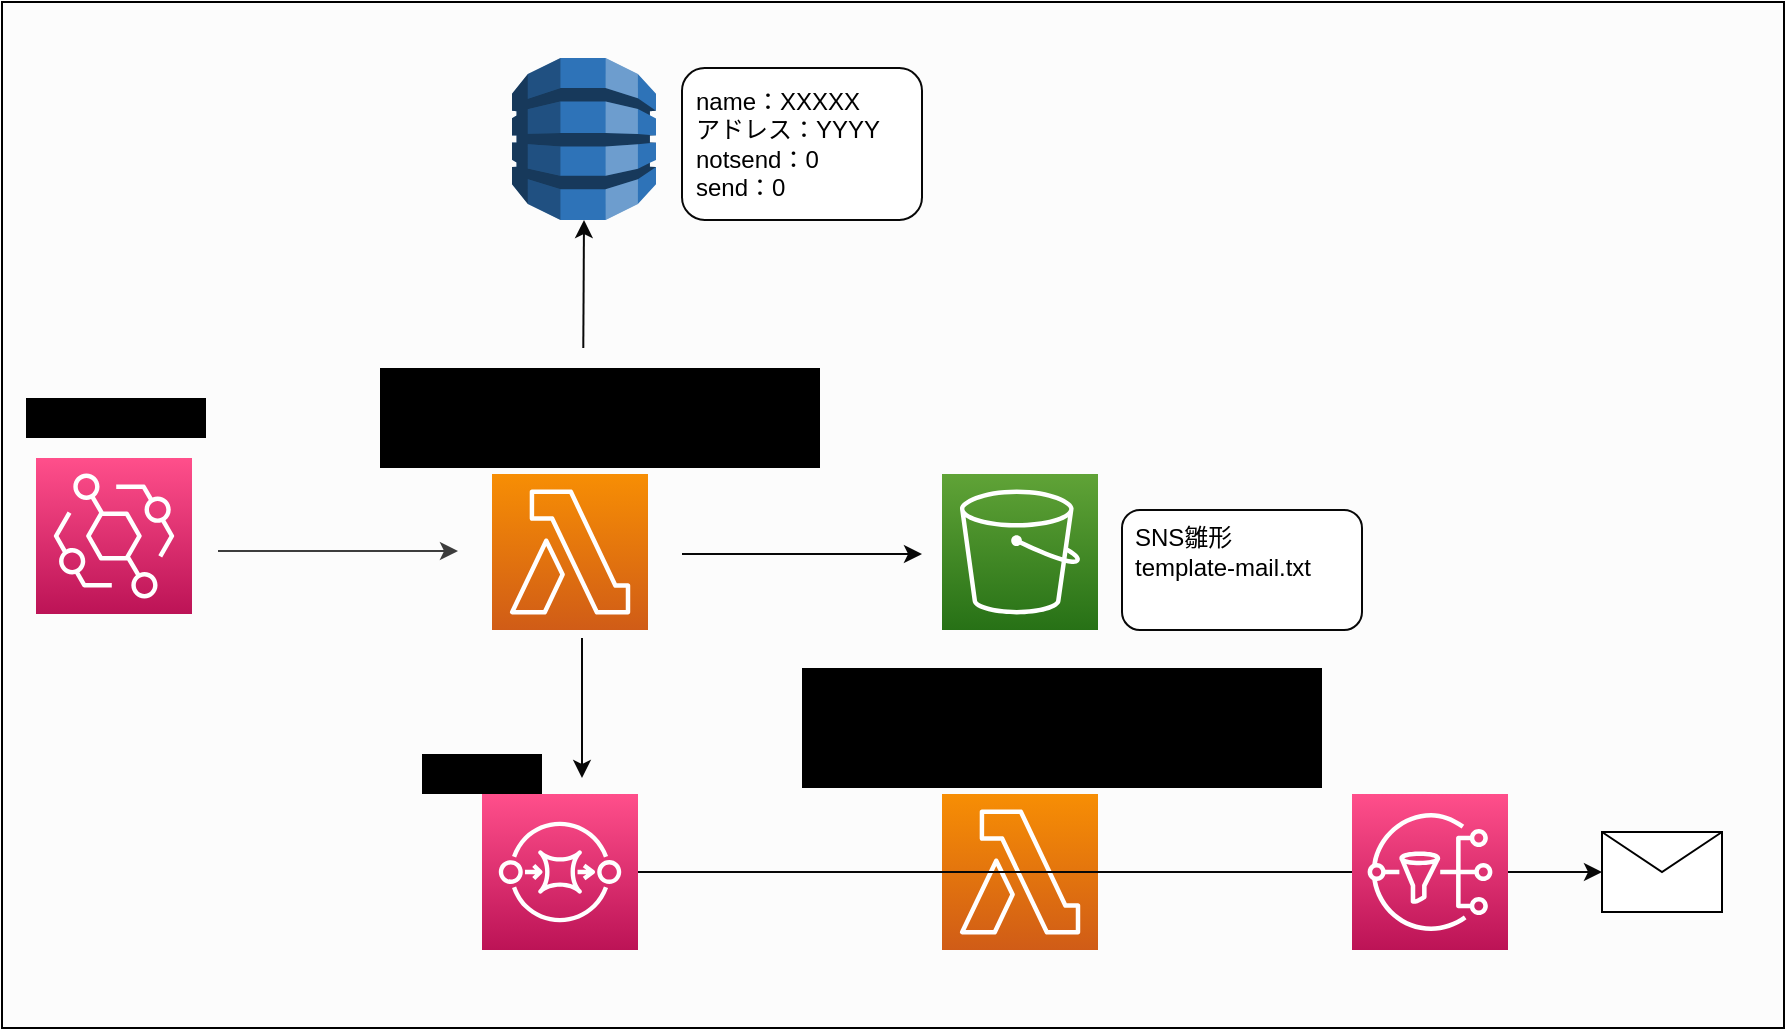 <mxfile>
    <diagram id="EpNsa2gFjOdK-uEwqGlB" name="ページ1">
        <mxGraphModel dx="2316" dy="1026" grid="0" gridSize="10" guides="1" tooltips="1" connect="1" arrows="1" fold="1" page="1" pageScale="1" pageWidth="1169" pageHeight="827" math="0" shadow="0">
            <root>
                <mxCell id="0"/>
                <mxCell id="1" parent="0"/>
                <mxCell id="59" value="" style="rounded=0;whiteSpace=wrap;html=1;fillColor=#FCFCFC;" vertex="1" parent="1">
                    <mxGeometry x="46" y="22" width="891" height="513" as="geometry"/>
                </mxCell>
                <mxCell id="2" value="" style="outlineConnect=0;dashed=0;verticalLabelPosition=bottom;verticalAlign=top;align=center;html=1;shape=mxgraph.aws3.dynamo_db;fillColor=#2E73B8;gradientColor=none;" parent="1" vertex="1">
                    <mxGeometry x="301" y="50" width="72" height="81" as="geometry"/>
                </mxCell>
                <mxCell id="16" value="" style="sketch=0;points=[[0,0,0],[0.25,0,0],[0.5,0,0],[0.75,0,0],[1,0,0],[0,1,0],[0.25,1,0],[0.5,1,0],[0.75,1,0],[1,1,0],[0,0.25,0],[0,0.5,0],[0,0.75,0],[1,0.25,0],[1,0.5,0],[1,0.75,0]];outlineConnect=0;fontColor=#232F3E;gradientColor=#60A337;gradientDirection=north;fillColor=#277116;strokeColor=#ffffff;dashed=0;verticalLabelPosition=bottom;verticalAlign=top;align=center;html=1;fontSize=12;fontStyle=0;aspect=fixed;shape=mxgraph.aws4.resourceIcon;resIcon=mxgraph.aws4.s3;" parent="1" vertex="1">
                    <mxGeometry x="516" y="258" width="78" height="78" as="geometry"/>
                </mxCell>
                <mxCell id="18" value="" style="rounded=1;whiteSpace=wrap;html=1;strokeColor=#080808;" parent="1" vertex="1">
                    <mxGeometry x="606" y="276" width="120" height="60" as="geometry"/>
                </mxCell>
                <mxCell id="19" value="&lt;div style=&quot;text-align: left&quot;&gt;&lt;span&gt;SNS雛形&lt;/span&gt;&lt;/div&gt;&lt;div style=&quot;text-align: left&quot;&gt;&lt;span&gt;template-mail.txt&lt;/span&gt;&lt;/div&gt;" style="text;html=1;resizable=0;autosize=1;align=center;verticalAlign=middle;points=[];fillColor=none;strokeColor=none;rounded=0;" parent="1" vertex="1">
                    <mxGeometry x="606" y="282" width="100" height="30" as="geometry"/>
                </mxCell>
                <mxCell id="21" value="" style="sketch=0;points=[[0,0,0],[0.25,0,0],[0.5,0,0],[0.75,0,0],[1,0,0],[0,1,0],[0.25,1,0],[0.5,1,0],[0.75,1,0],[1,1,0],[0,0.25,0],[0,0.5,0],[0,0.75,0],[1,0.25,0],[1,0.5,0],[1,0.75,0]];outlineConnect=0;fontColor=#232F3E;gradientColor=#F78E04;gradientDirection=north;fillColor=#D05C17;strokeColor=#ffffff;dashed=0;verticalLabelPosition=bottom;verticalAlign=top;align=center;html=1;fontSize=12;fontStyle=0;aspect=fixed;shape=mxgraph.aws4.resourceIcon;resIcon=mxgraph.aws4.lambda;" parent="1" vertex="1">
                    <mxGeometry x="291" y="258" width="78" height="78" as="geometry"/>
                </mxCell>
                <mxCell id="22" value="" style="sketch=0;points=[[0,0,0],[0.25,0,0],[0.5,0,0],[0.75,0,0],[1,0,0],[0,1,0],[0.25,1,0],[0.5,1,0],[0.75,1,0],[1,1,0],[0,0.25,0],[0,0.5,0],[0,0.75,0],[1,0.25,0],[1,0.5,0],[1,0.75,0]];outlineConnect=0;fontColor=#232F3E;gradientColor=#FF4F8B;gradientDirection=north;fillColor=#BC1356;strokeColor=#ffffff;dashed=0;verticalLabelPosition=bottom;verticalAlign=top;align=center;html=1;fontSize=12;fontStyle=0;aspect=fixed;shape=mxgraph.aws4.resourceIcon;resIcon=mxgraph.aws4.sqs;" parent="1" vertex="1">
                    <mxGeometry x="286" y="418" width="78" height="78" as="geometry"/>
                </mxCell>
                <mxCell id="29" value="EventBridge から トリガーされると、&lt;br&gt;DynamoDB のアドレステーブルを見て &lt;br&gt;notsend が 0 の場合、SQS を発行" style="text;html=1;resizable=0;autosize=1;align=left;verticalAlign=middle;points=[];fillColor=#000000;strokeColor=none;rounded=0;" parent="1" vertex="1">
                    <mxGeometry x="235" y="205" width="220" height="50" as="geometry"/>
                </mxCell>
                <mxCell id="38" value="" style="endArrow=classic;html=1;fillColor=#000000;strokeColor=#080808;" parent="1" edge="1">
                    <mxGeometry width="50" height="50" relative="1" as="geometry">
                        <mxPoint x="386" y="298" as="sourcePoint"/>
                        <mxPoint x="506" y="298" as="targetPoint"/>
                    </mxGeometry>
                </mxCell>
                <mxCell id="39" value="" style="shape=message;html=1;whiteSpace=wrap;html=1;outlineConnect=0;" parent="1" vertex="1">
                    <mxGeometry x="846" y="437" width="60" height="40" as="geometry"/>
                </mxCell>
                <mxCell id="40" value="" style="endArrow=classic;html=1;fillColor=#000000;strokeColor=#080808;" parent="1" edge="1">
                    <mxGeometry width="50" height="50" relative="1" as="geometry">
                        <mxPoint x="336" y="340" as="sourcePoint"/>
                        <mxPoint x="336" y="410" as="targetPoint"/>
                    </mxGeometry>
                </mxCell>
                <mxCell id="41" value="" style="endArrow=classic;html=1;exitX=1;exitY=0.5;exitDx=0;exitDy=0;exitPerimeter=0;entryX=0;entryY=0.5;entryDx=0;entryDy=0;fillColor=#000000;strokeColor=#080808;startArrow=none;" parent="1" source="24" target="39" edge="1">
                    <mxGeometry width="50" height="50" relative="1" as="geometry">
                        <mxPoint x="346" y="350" as="sourcePoint"/>
                        <mxPoint x="346" y="420" as="targetPoint"/>
                    </mxGeometry>
                </mxCell>
                <mxCell id="44" value="" style="sketch=0;points=[[0,0,0],[0.25,0,0],[0.5,0,0],[0.75,0,0],[1,0,0],[0,1,0],[0.25,1,0],[0.5,1,0],[0.75,1,0],[1,1,0],[0,0.25,0],[0,0.5,0],[0,0.75,0],[1,0.25,0],[1,0.5,0],[1,0.75,0]];outlineConnect=0;fontColor=#232F3E;gradientColor=#FF4F8B;gradientDirection=north;fillColor=#BC1356;strokeColor=#ffffff;dashed=0;verticalLabelPosition=bottom;verticalAlign=top;align=center;html=1;fontSize=12;fontStyle=0;aspect=fixed;shape=mxgraph.aws4.resourceIcon;resIcon=mxgraph.aws4.eventbridge;" vertex="1" parent="1">
                    <mxGeometry x="63" y="250" width="78" height="78" as="geometry"/>
                </mxCell>
                <mxCell id="48" value="" style="endArrow=classic;html=1;fillColor=#000000;strokeColor=#3D3D3D;" edge="1" parent="1">
                    <mxGeometry width="50" height="50" relative="1" as="geometry">
                        <mxPoint x="154" y="296.5" as="sourcePoint"/>
                        <mxPoint x="274" y="296.5" as="targetPoint"/>
                    </mxGeometry>
                </mxCell>
                <mxCell id="49" value="" style="endArrow=classic;html=1;entryX=0.5;entryY=1;entryDx=0;entryDy=0;entryPerimeter=0;exitX=0.462;exitY=-0.2;exitDx=0;exitDy=0;exitPerimeter=0;fillColor=#000000;strokeColor=#080808;" edge="1" parent="1" source="29" target="2">
                    <mxGeometry width="50" height="50" relative="1" as="geometry">
                        <mxPoint x="316" y="210" as="sourcePoint"/>
                        <mxPoint x="156" y="50" as="targetPoint"/>
                    </mxGeometry>
                </mxCell>
                <mxCell id="51" value="Cron 10分ごと" style="text;html=1;resizable=0;autosize=1;align=center;verticalAlign=middle;points=[];fillColor=#000000;strokeColor=none;rounded=0;" vertex="1" parent="1">
                    <mxGeometry x="58" y="220" width="90" height="20" as="geometry"/>
                </mxCell>
                <mxCell id="52" value="SQS からトリガーされると、&lt;br&gt;DynamoDB カラムのアドレステーブルを見て&lt;br&gt;send が 0 の場合、SNSメール&lt;br&gt;notsend を 1 に更新" style="text;html=1;resizable=0;autosize=1;align=left;verticalAlign=middle;points=[];fillColor=#000000;strokeColor=none;rounded=0;" vertex="1" parent="1">
                    <mxGeometry x="446" y="355" width="260" height="60" as="geometry"/>
                </mxCell>
                <mxCell id="53" value="DLQ設定" style="text;html=1;resizable=0;autosize=1;align=center;verticalAlign=middle;points=[];fillColor=#000000;strokeColor=none;rounded=0;" vertex="1" parent="1">
                    <mxGeometry x="256" y="398" width="60" height="20" as="geometry"/>
                </mxCell>
                <mxCell id="57" value="" style="rounded=1;whiteSpace=wrap;html=1;strokeColor=#080808;" vertex="1" parent="1">
                    <mxGeometry x="386" y="55" width="120" height="76" as="geometry"/>
                </mxCell>
                <mxCell id="58" value="name：XXXXX&lt;br&gt;アドレス：YYYY&lt;br&gt;notsend：0&lt;br&gt;send：0" style="text;html=1;resizable=0;autosize=1;align=left;verticalAlign=middle;points=[];fillColor=none;strokeColor=none;rounded=0;" vertex="1" parent="1">
                    <mxGeometry x="391" y="63" width="110" height="60" as="geometry"/>
                </mxCell>
                <mxCell id="23" value="" style="sketch=0;points=[[0,0,0],[0.25,0,0],[0.5,0,0],[0.75,0,0],[1,0,0],[0,1,0],[0.25,1,0],[0.5,1,0],[0.75,1,0],[1,1,0],[0,0.25,0],[0,0.5,0],[0,0.75,0],[1,0.25,0],[1,0.5,0],[1,0.75,0]];outlineConnect=0;fontColor=#232F3E;gradientColor=#F78E04;gradientDirection=north;fillColor=#D05C17;strokeColor=#ffffff;dashed=0;verticalLabelPosition=bottom;verticalAlign=top;align=center;html=1;fontSize=12;fontStyle=0;aspect=fixed;shape=mxgraph.aws4.resourceIcon;resIcon=mxgraph.aws4.lambda;" parent="1" vertex="1">
                    <mxGeometry x="516" y="418" width="78" height="78" as="geometry"/>
                </mxCell>
                <mxCell id="24" value="" style="sketch=0;points=[[0,0,0],[0.25,0,0],[0.5,0,0],[0.75,0,0],[1,0,0],[0,1,0],[0.25,1,0],[0.5,1,0],[0.75,1,0],[1,1,0],[0,0.25,0],[0,0.5,0],[0,0.75,0],[1,0.25,0],[1,0.5,0],[1,0.75,0]];outlineConnect=0;fontColor=#232F3E;gradientColor=#FF4F8B;gradientDirection=north;fillColor=#BC1356;strokeColor=#ffffff;dashed=0;verticalLabelPosition=bottom;verticalAlign=top;align=center;html=1;fontSize=12;fontStyle=0;aspect=fixed;shape=mxgraph.aws4.resourceIcon;resIcon=mxgraph.aws4.sns;" parent="1" vertex="1">
                    <mxGeometry x="721" y="418" width="78" height="78" as="geometry"/>
                </mxCell>
                <mxCell id="61" value="" style="endArrow=none;html=1;exitX=1;exitY=0.5;exitDx=0;exitDy=0;exitPerimeter=0;entryX=0;entryY=0.5;entryDx=0;entryDy=0;fillColor=#000000;strokeColor=#080808;" edge="1" parent="1" source="22" target="24">
                    <mxGeometry width="50" height="50" relative="1" as="geometry">
                        <mxPoint x="364" y="457" as="sourcePoint"/>
                        <mxPoint x="846" y="457" as="targetPoint"/>
                    </mxGeometry>
                </mxCell>
            </root>
        </mxGraphModel>
    </diagram>
</mxfile>
